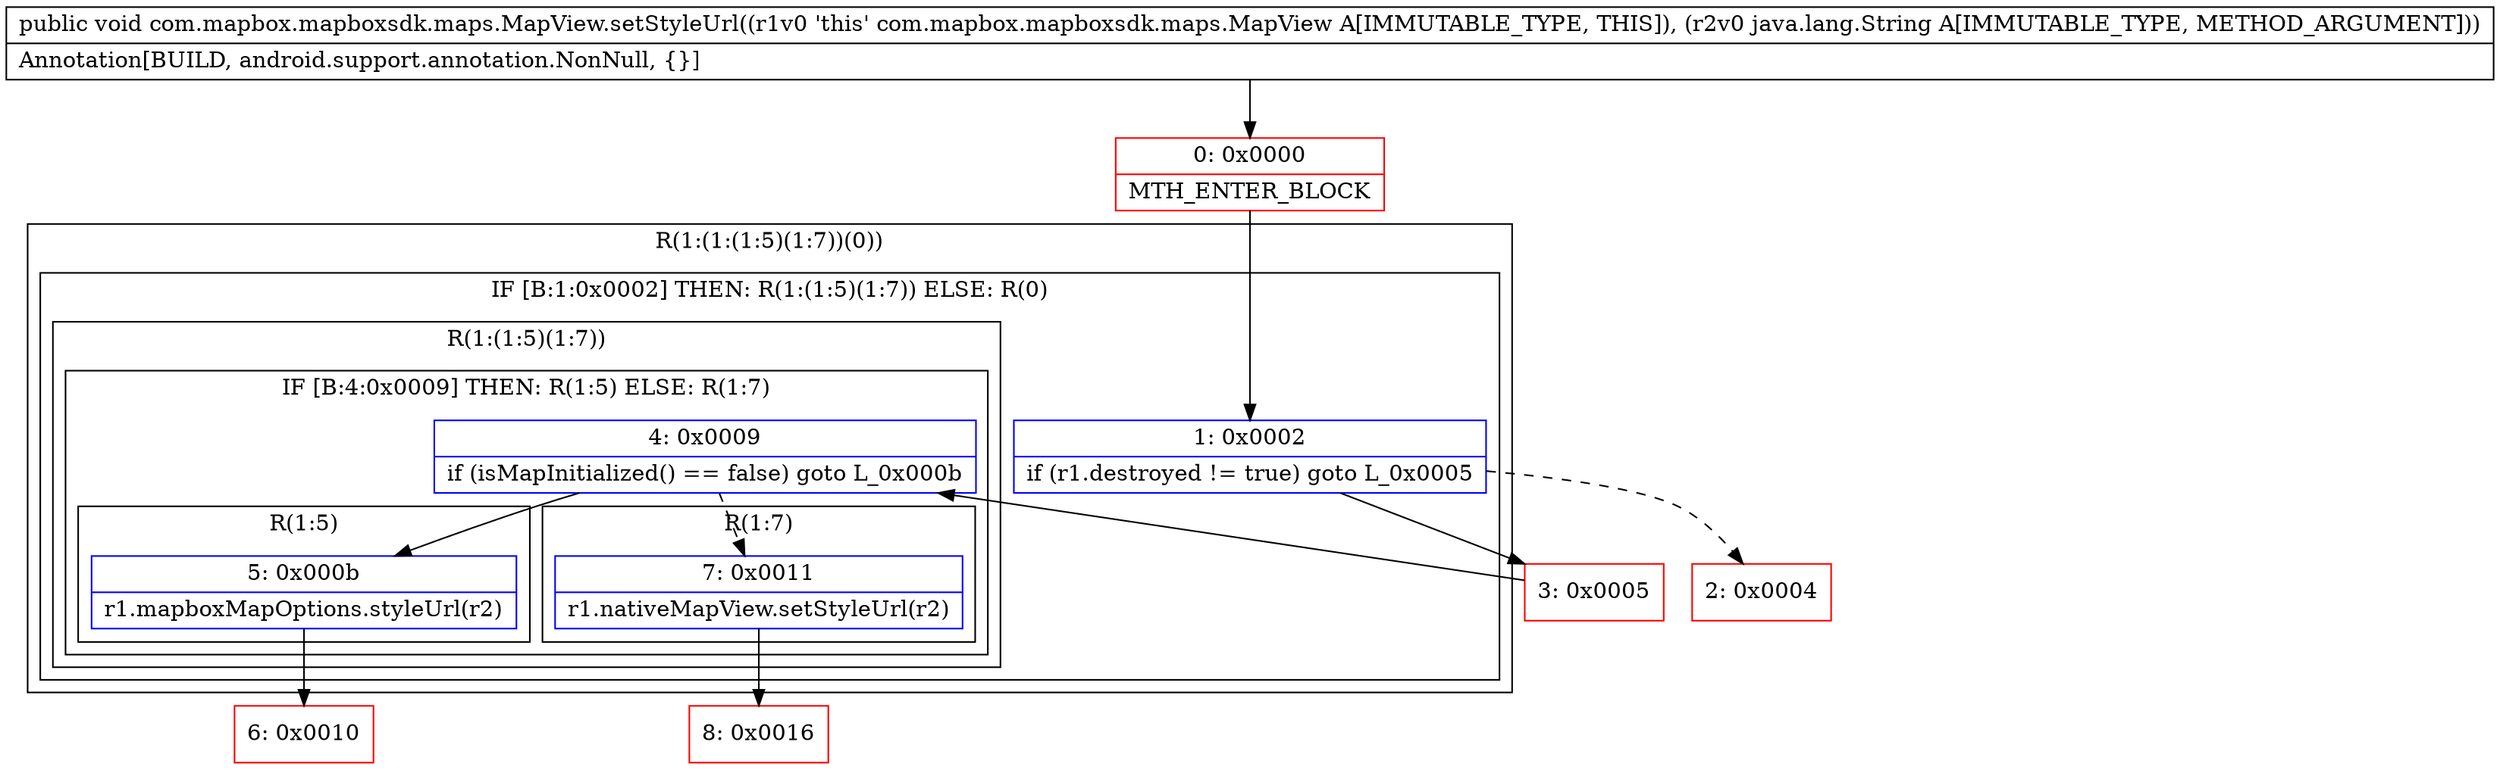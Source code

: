 digraph "CFG forcom.mapbox.mapboxsdk.maps.MapView.setStyleUrl(Ljava\/lang\/String;)V" {
subgraph cluster_Region_538644245 {
label = "R(1:(1:(1:5)(1:7))(0))";
node [shape=record,color=blue];
subgraph cluster_IfRegion_248646956 {
label = "IF [B:1:0x0002] THEN: R(1:(1:5)(1:7)) ELSE: R(0)";
node [shape=record,color=blue];
Node_1 [shape=record,label="{1\:\ 0x0002|if (r1.destroyed != true) goto L_0x0005\l}"];
subgraph cluster_Region_1874514083 {
label = "R(1:(1:5)(1:7))";
node [shape=record,color=blue];
subgraph cluster_IfRegion_324796710 {
label = "IF [B:4:0x0009] THEN: R(1:5) ELSE: R(1:7)";
node [shape=record,color=blue];
Node_4 [shape=record,label="{4\:\ 0x0009|if (isMapInitialized() == false) goto L_0x000b\l}"];
subgraph cluster_Region_1799870463 {
label = "R(1:5)";
node [shape=record,color=blue];
Node_5 [shape=record,label="{5\:\ 0x000b|r1.mapboxMapOptions.styleUrl(r2)\l}"];
}
subgraph cluster_Region_1977752790 {
label = "R(1:7)";
node [shape=record,color=blue];
Node_7 [shape=record,label="{7\:\ 0x0011|r1.nativeMapView.setStyleUrl(r2)\l}"];
}
}
}
subgraph cluster_Region_1281684737 {
label = "R(0)";
node [shape=record,color=blue];
}
}
}
Node_0 [shape=record,color=red,label="{0\:\ 0x0000|MTH_ENTER_BLOCK\l}"];
Node_2 [shape=record,color=red,label="{2\:\ 0x0004}"];
Node_3 [shape=record,color=red,label="{3\:\ 0x0005}"];
Node_6 [shape=record,color=red,label="{6\:\ 0x0010}"];
Node_8 [shape=record,color=red,label="{8\:\ 0x0016}"];
MethodNode[shape=record,label="{public void com.mapbox.mapboxsdk.maps.MapView.setStyleUrl((r1v0 'this' com.mapbox.mapboxsdk.maps.MapView A[IMMUTABLE_TYPE, THIS]), (r2v0 java.lang.String A[IMMUTABLE_TYPE, METHOD_ARGUMENT]))  | Annotation[BUILD, android.support.annotation.NonNull, \{\}]\l}"];
MethodNode -> Node_0;
Node_1 -> Node_2[style=dashed];
Node_1 -> Node_3;
Node_4 -> Node_5;
Node_4 -> Node_7[style=dashed];
Node_5 -> Node_6;
Node_7 -> Node_8;
Node_0 -> Node_1;
Node_3 -> Node_4;
}

